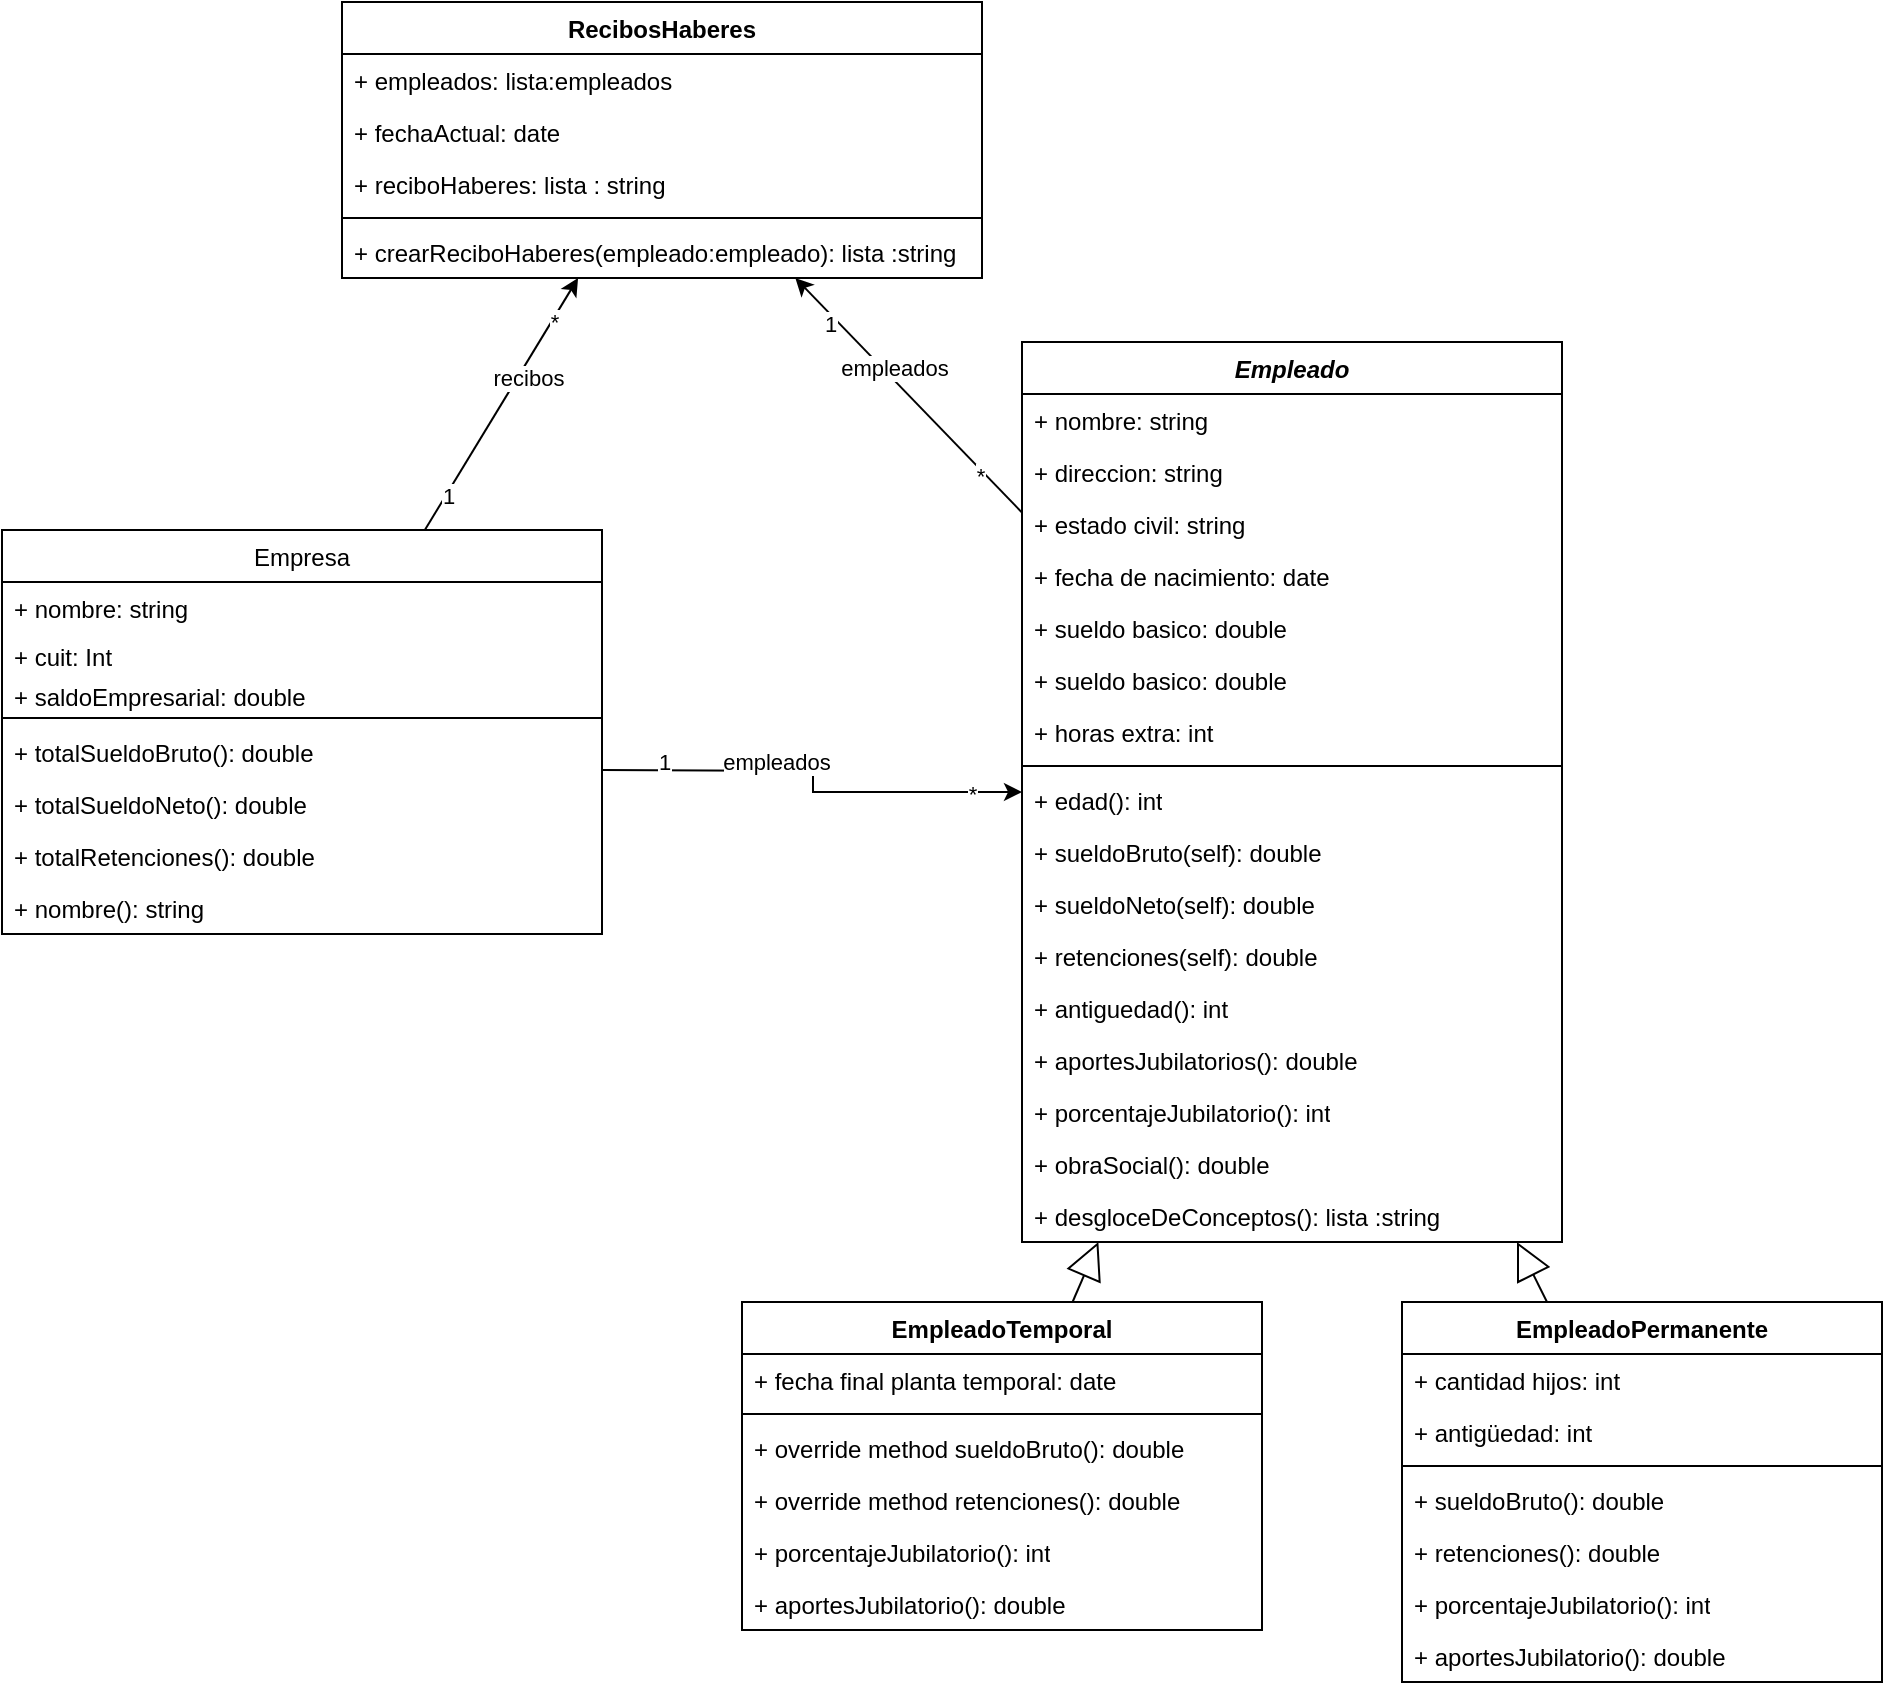<mxfile>
    <diagram id="C5RBs43oDa-KdzZeNtuy" name="Page-1">
        <mxGraphModel dx="952" dy="1638" grid="1" gridSize="10" guides="1" tooltips="1" connect="1" arrows="1" fold="1" page="1" pageScale="1" pageWidth="827" pageHeight="1169" math="0" shadow="0">
            <root>
                <mxCell id="WIyWlLk6GJQsqaUBKTNV-0"/>
                <mxCell id="WIyWlLk6GJQsqaUBKTNV-1" parent="WIyWlLk6GJQsqaUBKTNV-0"/>
                <mxCell id="Jje3imni8qA5NjKe_Jq5-37" style="edgeStyle=orthogonalEdgeStyle;rounded=0;orthogonalLoop=1;jettySize=auto;html=1;" parent="WIyWlLk6GJQsqaUBKTNV-1" target="Jje3imni8qA5NjKe_Jq5-11" edge="1">
                    <mxGeometry relative="1" as="geometry">
                        <mxPoint x="450" y="264" as="sourcePoint"/>
                    </mxGeometry>
                </mxCell>
                <mxCell id="Jje3imni8qA5NjKe_Jq5-38" value="empleados" style="edgeLabel;html=1;align=center;verticalAlign=middle;resizable=0;points=[];" parent="Jje3imni8qA5NjKe_Jq5-37" vertex="1" connectable="0">
                    <mxGeometry x="-0.766" relative="1" as="geometry">
                        <mxPoint x="61" y="-4" as="offset"/>
                    </mxGeometry>
                </mxCell>
                <mxCell id="2" value="*" style="edgeLabel;html=1;align=center;verticalAlign=middle;resizable=0;points=[];" parent="Jje3imni8qA5NjKe_Jq5-37" vertex="1" connectable="0">
                    <mxGeometry x="0.771" y="-1" relative="1" as="geometry">
                        <mxPoint as="offset"/>
                    </mxGeometry>
                </mxCell>
                <mxCell id="4" value="1" style="edgeLabel;html=1;align=center;verticalAlign=middle;resizable=0;points=[];" parent="Jje3imni8qA5NjKe_Jq5-37" vertex="1" connectable="0">
                    <mxGeometry x="-0.717" y="4" relative="1" as="geometry">
                        <mxPoint as="offset"/>
                    </mxGeometry>
                </mxCell>
                <mxCell id="zkfFHV4jXpPFQw0GAbJ--0" value="Empresa" style="swimlane;fontStyle=0;align=center;verticalAlign=top;childLayout=stackLayout;horizontal=1;startSize=26;horizontalStack=0;resizeParent=1;resizeLast=0;collapsible=1;marginBottom=0;rounded=0;shadow=0;strokeWidth=1;" parent="WIyWlLk6GJQsqaUBKTNV-1" vertex="1">
                    <mxGeometry x="150" y="144" width="300" height="202" as="geometry">
                        <mxRectangle x="230" y="140" width="160" height="26" as="alternateBounds"/>
                    </mxGeometry>
                </mxCell>
                <mxCell id="Jje3imni8qA5NjKe_Jq5-0" value="+ nombre: string" style="text;strokeColor=none;fillColor=none;align=left;verticalAlign=top;spacingLeft=4;spacingRight=4;overflow=hidden;rotatable=0;points=[[0,0.5],[1,0.5]];portConstraint=eastwest;whiteSpace=wrap;html=1;" parent="zkfFHV4jXpPFQw0GAbJ--0" vertex="1">
                    <mxGeometry y="26" width="300" height="24" as="geometry"/>
                </mxCell>
                <mxCell id="Jje3imni8qA5NjKe_Jq5-2" value="+ cuit: Int" style="text;strokeColor=none;fillColor=none;align=left;verticalAlign=top;spacingLeft=4;spacingRight=4;overflow=hidden;rotatable=0;points=[[0,0.5],[1,0.5]];portConstraint=eastwest;whiteSpace=wrap;html=1;" parent="zkfFHV4jXpPFQw0GAbJ--0" vertex="1">
                    <mxGeometry y="50" width="300" height="20" as="geometry"/>
                </mxCell>
                <mxCell id="7" value="+ saldoEmpresarial: double" style="text;strokeColor=none;fillColor=none;align=left;verticalAlign=top;spacingLeft=4;spacingRight=4;overflow=hidden;rotatable=0;points=[[0,0.5],[1,0.5]];portConstraint=eastwest;whiteSpace=wrap;html=1;" parent="zkfFHV4jXpPFQw0GAbJ--0" vertex="1">
                    <mxGeometry y="70" width="300" height="20" as="geometry"/>
                </mxCell>
                <mxCell id="zkfFHV4jXpPFQw0GAbJ--4" value="" style="line;html=1;strokeWidth=1;align=left;verticalAlign=middle;spacingTop=-1;spacingLeft=3;spacingRight=3;rotatable=0;labelPosition=right;points=[];portConstraint=eastwest;" parent="zkfFHV4jXpPFQw0GAbJ--0" vertex="1">
                    <mxGeometry y="90" width="300" height="8" as="geometry"/>
                </mxCell>
                <mxCell id="Jje3imni8qA5NjKe_Jq5-7" value="+ totalSueldoBruto(): double" style="text;strokeColor=none;fillColor=none;align=left;verticalAlign=top;spacingLeft=4;spacingRight=4;overflow=hidden;rotatable=0;points=[[0,0.5],[1,0.5]];portConstraint=eastwest;whiteSpace=wrap;html=1;" parent="zkfFHV4jXpPFQw0GAbJ--0" vertex="1">
                    <mxGeometry y="98" width="300" height="26" as="geometry"/>
                </mxCell>
                <mxCell id="Jje3imni8qA5NjKe_Jq5-8" value="+ totalSueldoNeto():&amp;nbsp;&lt;span style=&quot;color: rgb(0, 0, 0);&quot;&gt;double&lt;/span&gt;" style="text;strokeColor=none;fillColor=none;align=left;verticalAlign=top;spacingLeft=4;spacingRight=4;overflow=hidden;rotatable=0;points=[[0,0.5],[1,0.5]];portConstraint=eastwest;whiteSpace=wrap;html=1;" parent="zkfFHV4jXpPFQw0GAbJ--0" vertex="1">
                    <mxGeometry y="124" width="300" height="26" as="geometry"/>
                </mxCell>
                <mxCell id="Jje3imni8qA5NjKe_Jq5-9" value="+ totalRetenciones():&amp;nbsp;&lt;span style=&quot;color: rgb(0, 0, 0);&quot;&gt;double&lt;/span&gt;" style="text;strokeColor=none;fillColor=none;align=left;verticalAlign=top;spacingLeft=4;spacingRight=4;overflow=hidden;rotatable=0;points=[[0,0.5],[1,0.5]];portConstraint=eastwest;whiteSpace=wrap;html=1;" parent="zkfFHV4jXpPFQw0GAbJ--0" vertex="1">
                    <mxGeometry y="150" width="300" height="26" as="geometry"/>
                </mxCell>
                <mxCell id="23" value="+ nombre(): string" style="text;strokeColor=none;fillColor=none;align=left;verticalAlign=top;spacingLeft=4;spacingRight=4;overflow=hidden;rotatable=0;points=[[0,0.5],[1,0.5]];portConstraint=eastwest;whiteSpace=wrap;html=1;" parent="zkfFHV4jXpPFQw0GAbJ--0" vertex="1">
                    <mxGeometry y="176" width="300" height="26" as="geometry"/>
                </mxCell>
                <mxCell id="24" style="edgeStyle=none;html=1;" parent="WIyWlLk6GJQsqaUBKTNV-1" source="Jje3imni8qA5NjKe_Jq5-11" target="8" edge="1">
                    <mxGeometry relative="1" as="geometry"/>
                </mxCell>
                <mxCell id="25" value="empleados" style="edgeLabel;html=1;align=center;verticalAlign=middle;resizable=0;points=[];" parent="24" vertex="1" connectable="0">
                    <mxGeometry x="0.186" y="-2" relative="1" as="geometry">
                        <mxPoint x="1" y="-2" as="offset"/>
                    </mxGeometry>
                </mxCell>
                <mxCell id="27" value="*" style="edgeLabel;html=1;align=center;verticalAlign=middle;resizable=0;points=[];" parent="24" vertex="1" connectable="0">
                    <mxGeometry x="-0.655" y="3" relative="1" as="geometry">
                        <mxPoint as="offset"/>
                    </mxGeometry>
                </mxCell>
                <mxCell id="28" value="1" style="edgeLabel;html=1;align=center;verticalAlign=middle;resizable=0;points=[];" parent="24" vertex="1" connectable="0">
                    <mxGeometry x="0.747" y="-4" relative="1" as="geometry">
                        <mxPoint y="11" as="offset"/>
                    </mxGeometry>
                </mxCell>
                <mxCell id="Jje3imni8qA5NjKe_Jq5-11" value="&lt;i&gt;Empleado&lt;/i&gt;" style="swimlane;fontStyle=1;align=center;verticalAlign=top;childLayout=stackLayout;horizontal=1;startSize=26;horizontalStack=0;resizeParent=1;resizeParentMax=0;resizeLast=0;collapsible=1;marginBottom=0;whiteSpace=wrap;html=1;" parent="WIyWlLk6GJQsqaUBKTNV-1" vertex="1">
                    <mxGeometry x="660" y="50" width="270" height="450" as="geometry"/>
                </mxCell>
                <mxCell id="Jje3imni8qA5NjKe_Jq5-12" value="+ nombre: string" style="text;strokeColor=none;fillColor=none;align=left;verticalAlign=top;spacingLeft=4;spacingRight=4;overflow=hidden;rotatable=0;points=[[0,0.5],[1,0.5]];portConstraint=eastwest;whiteSpace=wrap;html=1;" parent="Jje3imni8qA5NjKe_Jq5-11" vertex="1">
                    <mxGeometry y="26" width="270" height="26" as="geometry"/>
                </mxCell>
                <mxCell id="Jje3imni8qA5NjKe_Jq5-15" value="+ direccion: string" style="text;strokeColor=none;fillColor=none;align=left;verticalAlign=top;spacingLeft=4;spacingRight=4;overflow=hidden;rotatable=0;points=[[0,0.5],[1,0.5]];portConstraint=eastwest;whiteSpace=wrap;html=1;" parent="Jje3imni8qA5NjKe_Jq5-11" vertex="1">
                    <mxGeometry y="52" width="270" height="26" as="geometry"/>
                </mxCell>
                <mxCell id="Jje3imni8qA5NjKe_Jq5-16" value="+ estado civil: string" style="text;strokeColor=none;fillColor=none;align=left;verticalAlign=top;spacingLeft=4;spacingRight=4;overflow=hidden;rotatable=0;points=[[0,0.5],[1,0.5]];portConstraint=eastwest;whiteSpace=wrap;html=1;" parent="Jje3imni8qA5NjKe_Jq5-11" vertex="1">
                    <mxGeometry y="78" width="270" height="26" as="geometry"/>
                </mxCell>
                <mxCell id="Jje3imni8qA5NjKe_Jq5-17" value="+ fecha de nacimiento: date" style="text;strokeColor=none;fillColor=none;align=left;verticalAlign=top;spacingLeft=4;spacingRight=4;overflow=hidden;rotatable=0;points=[[0,0.5],[1,0.5]];portConstraint=eastwest;whiteSpace=wrap;html=1;" parent="Jje3imni8qA5NjKe_Jq5-11" vertex="1">
                    <mxGeometry y="104" width="270" height="26" as="geometry"/>
                </mxCell>
                <mxCell id="1" value="+ sueldo basico:&amp;nbsp;&lt;span style=&quot;color: rgb(0, 0, 0);&quot;&gt;double&lt;/span&gt;" style="text;strokeColor=none;fillColor=none;align=left;verticalAlign=top;spacingLeft=4;spacingRight=4;overflow=hidden;rotatable=0;points=[[0,0.5],[1,0.5]];portConstraint=eastwest;whiteSpace=wrap;html=1;" parent="Jje3imni8qA5NjKe_Jq5-11" vertex="1">
                    <mxGeometry y="130" width="270" height="26" as="geometry"/>
                </mxCell>
                <mxCell id="Jje3imni8qA5NjKe_Jq5-18" value="+ sueldo basico:&amp;nbsp;&lt;span style=&quot;color: rgb(0, 0, 0);&quot;&gt;double&lt;/span&gt;" style="text;strokeColor=none;fillColor=none;align=left;verticalAlign=top;spacingLeft=4;spacingRight=4;overflow=hidden;rotatable=0;points=[[0,0.5],[1,0.5]];portConstraint=eastwest;whiteSpace=wrap;html=1;" parent="Jje3imni8qA5NjKe_Jq5-11" vertex="1">
                    <mxGeometry y="156" width="270" height="26" as="geometry"/>
                </mxCell>
                <mxCell id="Jje3imni8qA5NjKe_Jq5-43" value="+ horas extra: int" style="text;strokeColor=none;fillColor=none;align=left;verticalAlign=top;spacingLeft=4;spacingRight=4;overflow=hidden;rotatable=0;points=[[0,0.5],[1,0.5]];portConstraint=eastwest;whiteSpace=wrap;html=1;" parent="Jje3imni8qA5NjKe_Jq5-11" vertex="1">
                    <mxGeometry y="182" width="270" height="26" as="geometry"/>
                </mxCell>
                <mxCell id="Jje3imni8qA5NjKe_Jq5-13" value="" style="line;strokeWidth=1;fillColor=none;align=left;verticalAlign=middle;spacingTop=-1;spacingLeft=3;spacingRight=3;rotatable=0;labelPosition=right;points=[];portConstraint=eastwest;strokeColor=inherit;" parent="Jje3imni8qA5NjKe_Jq5-11" vertex="1">
                    <mxGeometry y="208" width="270" height="8" as="geometry"/>
                </mxCell>
                <mxCell id="Jje3imni8qA5NjKe_Jq5-14" value="+ edad(): int" style="text;strokeColor=none;fillColor=none;align=left;verticalAlign=top;spacingLeft=4;spacingRight=4;overflow=hidden;rotatable=0;points=[[0,0.5],[1,0.5]];portConstraint=eastwest;whiteSpace=wrap;html=1;" parent="Jje3imni8qA5NjKe_Jq5-11" vertex="1">
                    <mxGeometry y="216" width="270" height="26" as="geometry"/>
                </mxCell>
                <mxCell id="Jje3imni8qA5NjKe_Jq5-44" value="+ sueldoBruto(self): double&amp;nbsp;" style="text;strokeColor=none;fillColor=none;align=left;verticalAlign=top;spacingLeft=4;spacingRight=4;overflow=hidden;rotatable=0;points=[[0,0.5],[1,0.5]];portConstraint=eastwest;whiteSpace=wrap;html=1;" parent="Jje3imni8qA5NjKe_Jq5-11" vertex="1">
                    <mxGeometry y="242" width="270" height="26" as="geometry"/>
                </mxCell>
                <mxCell id="Jje3imni8qA5NjKe_Jq5-47" value="+ sueldoNeto(self): double" style="text;strokeColor=none;fillColor=none;align=left;verticalAlign=top;spacingLeft=4;spacingRight=4;overflow=hidden;rotatable=0;points=[[0,0.5],[1,0.5]];portConstraint=eastwest;whiteSpace=wrap;html=1;" parent="Jje3imni8qA5NjKe_Jq5-11" vertex="1">
                    <mxGeometry y="268" width="270" height="26" as="geometry"/>
                </mxCell>
                <mxCell id="Jje3imni8qA5NjKe_Jq5-46" value="+ retenciones(self): double&amp;nbsp;" style="text;strokeColor=none;fillColor=none;align=left;verticalAlign=top;spacingLeft=4;spacingRight=4;overflow=hidden;rotatable=0;points=[[0,0.5],[1,0.5]];portConstraint=eastwest;whiteSpace=wrap;html=1;" parent="Jje3imni8qA5NjKe_Jq5-11" vertex="1">
                    <mxGeometry y="294" width="270" height="26" as="geometry"/>
                </mxCell>
                <mxCell id="17" value="+ antiguedad(): int&amp;nbsp;" style="text;strokeColor=none;fillColor=none;align=left;verticalAlign=top;spacingLeft=4;spacingRight=4;overflow=hidden;rotatable=0;points=[[0,0.5],[1,0.5]];portConstraint=eastwest;whiteSpace=wrap;html=1;" parent="Jje3imni8qA5NjKe_Jq5-11" vertex="1">
                    <mxGeometry y="320" width="270" height="26" as="geometry"/>
                </mxCell>
                <mxCell id="18" value="+ aportesJubilatorios(): double" style="text;strokeColor=none;fillColor=none;align=left;verticalAlign=top;spacingLeft=4;spacingRight=4;overflow=hidden;rotatable=0;points=[[0,0.5],[1,0.5]];portConstraint=eastwest;whiteSpace=wrap;html=1;" parent="Jje3imni8qA5NjKe_Jq5-11" vertex="1">
                    <mxGeometry y="346" width="270" height="26" as="geometry"/>
                </mxCell>
                <mxCell id="19" value="+ porcentajeJubilatorio(): int" style="text;strokeColor=none;fillColor=none;align=left;verticalAlign=top;spacingLeft=4;spacingRight=4;overflow=hidden;rotatable=0;points=[[0,0.5],[1,0.5]];portConstraint=eastwest;whiteSpace=wrap;html=1;" parent="Jje3imni8qA5NjKe_Jq5-11" vertex="1">
                    <mxGeometry y="372" width="270" height="26" as="geometry"/>
                </mxCell>
                <mxCell id="20" value="+ obraSocial(): double" style="text;strokeColor=none;fillColor=none;align=left;verticalAlign=top;spacingLeft=4;spacingRight=4;overflow=hidden;rotatable=0;points=[[0,0.5],[1,0.5]];portConstraint=eastwest;whiteSpace=wrap;html=1;" parent="Jje3imni8qA5NjKe_Jq5-11" vertex="1">
                    <mxGeometry y="398" width="270" height="26" as="geometry"/>
                </mxCell>
                <mxCell id="11" value="+ desgloceDeConceptos(): lista :string" style="text;strokeColor=none;fillColor=none;align=left;verticalAlign=top;spacingLeft=4;spacingRight=4;overflow=hidden;rotatable=0;points=[[0,0.5],[1,0.5]];portConstraint=eastwest;whiteSpace=wrap;html=1;" parent="Jje3imni8qA5NjKe_Jq5-11" vertex="1">
                    <mxGeometry y="424" width="270" height="26" as="geometry"/>
                </mxCell>
                <mxCell id="Jje3imni8qA5NjKe_Jq5-19" value="EmpleadoTemporal" style="swimlane;fontStyle=1;align=center;verticalAlign=top;childLayout=stackLayout;horizontal=1;startSize=26;horizontalStack=0;resizeParent=1;resizeParentMax=0;resizeLast=0;collapsible=1;marginBottom=0;whiteSpace=wrap;html=1;" parent="WIyWlLk6GJQsqaUBKTNV-1" vertex="1">
                    <mxGeometry x="520" y="530" width="260" height="164" as="geometry"/>
                </mxCell>
                <mxCell id="Jje3imni8qA5NjKe_Jq5-20" value="+ fecha final planta temporal: date" style="text;strokeColor=none;fillColor=none;align=left;verticalAlign=top;spacingLeft=4;spacingRight=4;overflow=hidden;rotatable=0;points=[[0,0.5],[1,0.5]];portConstraint=eastwest;whiteSpace=wrap;html=1;" parent="Jje3imni8qA5NjKe_Jq5-19" vertex="1">
                    <mxGeometry y="26" width="260" height="26" as="geometry"/>
                </mxCell>
                <mxCell id="Jje3imni8qA5NjKe_Jq5-21" value="" style="line;strokeWidth=1;fillColor=none;align=left;verticalAlign=middle;spacingTop=-1;spacingLeft=3;spacingRight=3;rotatable=0;labelPosition=right;points=[];portConstraint=eastwest;strokeColor=inherit;" parent="Jje3imni8qA5NjKe_Jq5-19" vertex="1">
                    <mxGeometry y="52" width="260" height="8" as="geometry"/>
                </mxCell>
                <mxCell id="Jje3imni8qA5NjKe_Jq5-48" value="+ override method sueldoBruto(): double" style="text;strokeColor=none;fillColor=none;align=left;verticalAlign=top;spacingLeft=4;spacingRight=4;overflow=hidden;rotatable=0;points=[[0,0.5],[1,0.5]];portConstraint=eastwest;whiteSpace=wrap;html=1;" parent="Jje3imni8qA5NjKe_Jq5-19" vertex="1">
                    <mxGeometry y="60" width="260" height="26" as="geometry"/>
                </mxCell>
                <mxCell id="Jje3imni8qA5NjKe_Jq5-49" value="+ override method retenciones(): double" style="text;strokeColor=none;fillColor=none;align=left;verticalAlign=top;spacingLeft=4;spacingRight=4;overflow=hidden;rotatable=0;points=[[0,0.5],[1,0.5]];portConstraint=eastwest;whiteSpace=wrap;html=1;" parent="Jje3imni8qA5NjKe_Jq5-19" vertex="1">
                    <mxGeometry y="86" width="260" height="26" as="geometry"/>
                </mxCell>
                <mxCell id="Jje3imni8qA5NjKe_Jq5-22" value="+ porcentajeJubilatorio(): int" style="text;strokeColor=none;fillColor=none;align=left;verticalAlign=top;spacingLeft=4;spacingRight=4;overflow=hidden;rotatable=0;points=[[0,0.5],[1,0.5]];portConstraint=eastwest;whiteSpace=wrap;html=1;" parent="Jje3imni8qA5NjKe_Jq5-19" vertex="1">
                    <mxGeometry y="112" width="260" height="26" as="geometry"/>
                </mxCell>
                <mxCell id="22" value="+ aportesJubilatorio(): double" style="text;strokeColor=none;fillColor=none;align=left;verticalAlign=top;spacingLeft=4;spacingRight=4;overflow=hidden;rotatable=0;points=[[0,0.5],[1,0.5]];portConstraint=eastwest;whiteSpace=wrap;html=1;" parent="Jje3imni8qA5NjKe_Jq5-19" vertex="1">
                    <mxGeometry y="138" width="260" height="26" as="geometry"/>
                </mxCell>
                <mxCell id="Jje3imni8qA5NjKe_Jq5-27" value="EmpleadoPermanente" style="swimlane;fontStyle=1;align=center;verticalAlign=top;childLayout=stackLayout;horizontal=1;startSize=26;horizontalStack=0;resizeParent=1;resizeParentMax=0;resizeLast=0;collapsible=1;marginBottom=0;whiteSpace=wrap;html=1;" parent="WIyWlLk6GJQsqaUBKTNV-1" vertex="1">
                    <mxGeometry x="850" y="530" width="240" height="190" as="geometry"/>
                </mxCell>
                <mxCell id="Jje3imni8qA5NjKe_Jq5-28" value="+ cantidad hijos: int" style="text;strokeColor=none;fillColor=none;align=left;verticalAlign=top;spacingLeft=4;spacingRight=4;overflow=hidden;rotatable=0;points=[[0,0.5],[1,0.5]];portConstraint=eastwest;whiteSpace=wrap;html=1;" parent="Jje3imni8qA5NjKe_Jq5-27" vertex="1">
                    <mxGeometry y="26" width="240" height="26" as="geometry"/>
                </mxCell>
                <mxCell id="Jje3imni8qA5NjKe_Jq5-42" value="+ antigüedad: int" style="text;strokeColor=none;fillColor=none;align=left;verticalAlign=top;spacingLeft=4;spacingRight=4;overflow=hidden;rotatable=0;points=[[0,0.5],[1,0.5]];portConstraint=eastwest;whiteSpace=wrap;html=1;" parent="Jje3imni8qA5NjKe_Jq5-27" vertex="1">
                    <mxGeometry y="52" width="240" height="26" as="geometry"/>
                </mxCell>
                <mxCell id="Jje3imni8qA5NjKe_Jq5-29" value="" style="line;strokeWidth=1;fillColor=none;align=left;verticalAlign=middle;spacingTop=-1;spacingLeft=3;spacingRight=3;rotatable=0;labelPosition=right;points=[];portConstraint=eastwest;strokeColor=inherit;" parent="Jje3imni8qA5NjKe_Jq5-27" vertex="1">
                    <mxGeometry y="78" width="240" height="8" as="geometry"/>
                </mxCell>
                <mxCell id="Jje3imni8qA5NjKe_Jq5-50" value="+ sueldoBruto(): double" style="text;strokeColor=none;fillColor=none;align=left;verticalAlign=top;spacingLeft=4;spacingRight=4;overflow=hidden;rotatable=0;points=[[0,0.5],[1,0.5]];portConstraint=eastwest;whiteSpace=wrap;html=1;" parent="Jje3imni8qA5NjKe_Jq5-27" vertex="1">
                    <mxGeometry y="86" width="240" height="26" as="geometry"/>
                </mxCell>
                <mxCell id="Jje3imni8qA5NjKe_Jq5-51" value="+ retenciones(): double" style="text;strokeColor=none;fillColor=none;align=left;verticalAlign=top;spacingLeft=4;spacingRight=4;overflow=hidden;rotatable=0;points=[[0,0.5],[1,0.5]];portConstraint=eastwest;whiteSpace=wrap;html=1;" parent="Jje3imni8qA5NjKe_Jq5-27" vertex="1">
                    <mxGeometry y="112" width="240" height="26" as="geometry"/>
                </mxCell>
                <mxCell id="Jje3imni8qA5NjKe_Jq5-30" value="+ porcentajeJubilatorio(): int" style="text;strokeColor=none;fillColor=none;align=left;verticalAlign=top;spacingLeft=4;spacingRight=4;overflow=hidden;rotatable=0;points=[[0,0.5],[1,0.5]];portConstraint=eastwest;whiteSpace=wrap;html=1;" parent="Jje3imni8qA5NjKe_Jq5-27" vertex="1">
                    <mxGeometry y="138" width="240" height="26" as="geometry"/>
                </mxCell>
                <mxCell id="21" value="+ aportesJubilatorio(): double" style="text;strokeColor=none;fillColor=none;align=left;verticalAlign=top;spacingLeft=4;spacingRight=4;overflow=hidden;rotatable=0;points=[[0,0.5],[1,0.5]];portConstraint=eastwest;whiteSpace=wrap;html=1;" parent="Jje3imni8qA5NjKe_Jq5-27" vertex="1">
                    <mxGeometry y="164" width="240" height="26" as="geometry"/>
                </mxCell>
                <mxCell id="5" value="" style="endArrow=block;endSize=16;endFill=0;html=1;" parent="WIyWlLk6GJQsqaUBKTNV-1" source="Jje3imni8qA5NjKe_Jq5-27" target="Jje3imni8qA5NjKe_Jq5-11" edge="1">
                    <mxGeometry x="0.401" y="35" width="160" relative="1" as="geometry">
                        <mxPoint x="550" y="400" as="sourcePoint"/>
                        <mxPoint x="710" y="400" as="targetPoint"/>
                        <Array as="points"/>
                        <mxPoint as="offset"/>
                    </mxGeometry>
                </mxCell>
                <mxCell id="6" value="" style="endArrow=block;endSize=16;endFill=0;html=1;" parent="WIyWlLk6GJQsqaUBKTNV-1" source="Jje3imni8qA5NjKe_Jq5-19" target="Jje3imni8qA5NjKe_Jq5-11" edge="1">
                    <mxGeometry x="0.401" y="35" width="160" relative="1" as="geometry">
                        <mxPoint x="753" y="490" as="sourcePoint"/>
                        <mxPoint x="755" y="421" as="targetPoint"/>
                        <mxPoint as="offset"/>
                    </mxGeometry>
                </mxCell>
                <mxCell id="8" value="RecibosHaberes" style="swimlane;fontStyle=1;align=center;verticalAlign=top;childLayout=stackLayout;horizontal=1;startSize=26;horizontalStack=0;resizeParent=1;resizeParentMax=0;resizeLast=0;collapsible=1;marginBottom=0;whiteSpace=wrap;html=1;" parent="WIyWlLk6GJQsqaUBKTNV-1" vertex="1">
                    <mxGeometry x="320" y="-120" width="320" height="138" as="geometry"/>
                </mxCell>
                <mxCell id="9" value="+ empleados: lista:empleados" style="text;strokeColor=none;fillColor=none;align=left;verticalAlign=top;spacingLeft=4;spacingRight=4;overflow=hidden;rotatable=0;points=[[0,0.5],[1,0.5]];portConstraint=eastwest;whiteSpace=wrap;html=1;" parent="8" vertex="1">
                    <mxGeometry y="26" width="320" height="26" as="geometry"/>
                </mxCell>
                <mxCell id="29" value="+ fechaActual: date" style="text;strokeColor=none;fillColor=none;align=left;verticalAlign=top;spacingLeft=4;spacingRight=4;overflow=hidden;rotatable=0;points=[[0,0.5],[1,0.5]];portConstraint=eastwest;whiteSpace=wrap;html=1;" parent="8" vertex="1">
                    <mxGeometry y="52" width="320" height="26" as="geometry"/>
                </mxCell>
                <mxCell id="31" value="+ reciboHaberes: lista : string" style="text;strokeColor=none;fillColor=none;align=left;verticalAlign=top;spacingLeft=4;spacingRight=4;overflow=hidden;rotatable=0;points=[[0,0.5],[1,0.5]];portConstraint=eastwest;whiteSpace=wrap;html=1;" vertex="1" parent="8">
                    <mxGeometry y="78" width="320" height="26" as="geometry"/>
                </mxCell>
                <mxCell id="10" value="" style="line;strokeWidth=1;fillColor=none;align=left;verticalAlign=middle;spacingTop=-1;spacingLeft=3;spacingRight=3;rotatable=0;labelPosition=right;points=[];portConstraint=eastwest;strokeColor=inherit;" parent="8" vertex="1">
                    <mxGeometry y="104" width="320" height="8" as="geometry"/>
                </mxCell>
                <mxCell id="32" value="+ crearReciboHaberes&lt;span style=&quot;background-color: transparent;&quot;&gt;(empleado:empleado): lista :string&lt;/span&gt;" style="text;strokeColor=none;fillColor=none;align=left;verticalAlign=top;spacingLeft=4;spacingRight=4;overflow=hidden;rotatable=0;points=[[0,0.5],[1,0.5]];portConstraint=eastwest;whiteSpace=wrap;html=1;" vertex="1" parent="8">
                    <mxGeometry y="112" width="320" height="26" as="geometry"/>
                </mxCell>
                <mxCell id="12" style="edgeStyle=none;html=1;" parent="WIyWlLk6GJQsqaUBKTNV-1" source="zkfFHV4jXpPFQw0GAbJ--0" target="8" edge="1">
                    <mxGeometry relative="1" as="geometry"/>
                </mxCell>
                <mxCell id="13" value="1" style="edgeLabel;html=1;align=center;verticalAlign=middle;resizable=0;points=[];" parent="12" vertex="1" connectable="0">
                    <mxGeometry x="-0.717" y="-1" relative="1" as="geometry">
                        <mxPoint as="offset"/>
                    </mxGeometry>
                </mxCell>
                <mxCell id="14" value="*" style="edgeLabel;html=1;align=center;verticalAlign=middle;resizable=0;points=[];" parent="12" vertex="1" connectable="0">
                    <mxGeometry x="0.669" y="-1" relative="1" as="geometry">
                        <mxPoint as="offset"/>
                    </mxGeometry>
                </mxCell>
                <mxCell id="15" value="recibos" style="edgeLabel;html=1;align=center;verticalAlign=middle;resizable=0;points=[];" parent="12" vertex="1" connectable="0">
                    <mxGeometry x="0.126" y="1" relative="1" as="geometry">
                        <mxPoint x="9" y="-5" as="offset"/>
                    </mxGeometry>
                </mxCell>
            </root>
        </mxGraphModel>
    </diagram>
</mxfile>